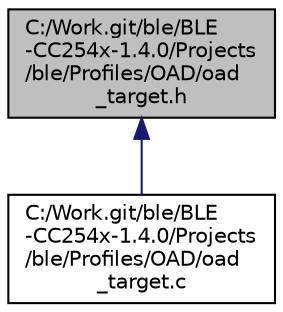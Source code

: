 digraph "C:/Work.git/ble/BLE-CC254x-1.4.0/Projects/ble/Profiles/OAD/oad_target.h"
{
  edge [fontname="Helvetica",fontsize="10",labelfontname="Helvetica",labelfontsize="10"];
  node [fontname="Helvetica",fontsize="10",shape=record];
  Node1 [label="C:/Work.git/ble/BLE\l-CC254x-1.4.0/Projects\l/ble/Profiles/OAD/oad\l_target.h",height=0.2,width=0.4,color="black", fillcolor="grey75", style="filled" fontcolor="black"];
  Node1 -> Node2 [dir="back",color="midnightblue",fontsize="10",style="solid",fontname="Helvetica"];
  Node2 [label="C:/Work.git/ble/BLE\l-CC254x-1.4.0/Projects\l/ble/Profiles/OAD/oad\l_target.c",height=0.2,width=0.4,color="black", fillcolor="white", style="filled",URL="$oad__target_8c.html"];
}
